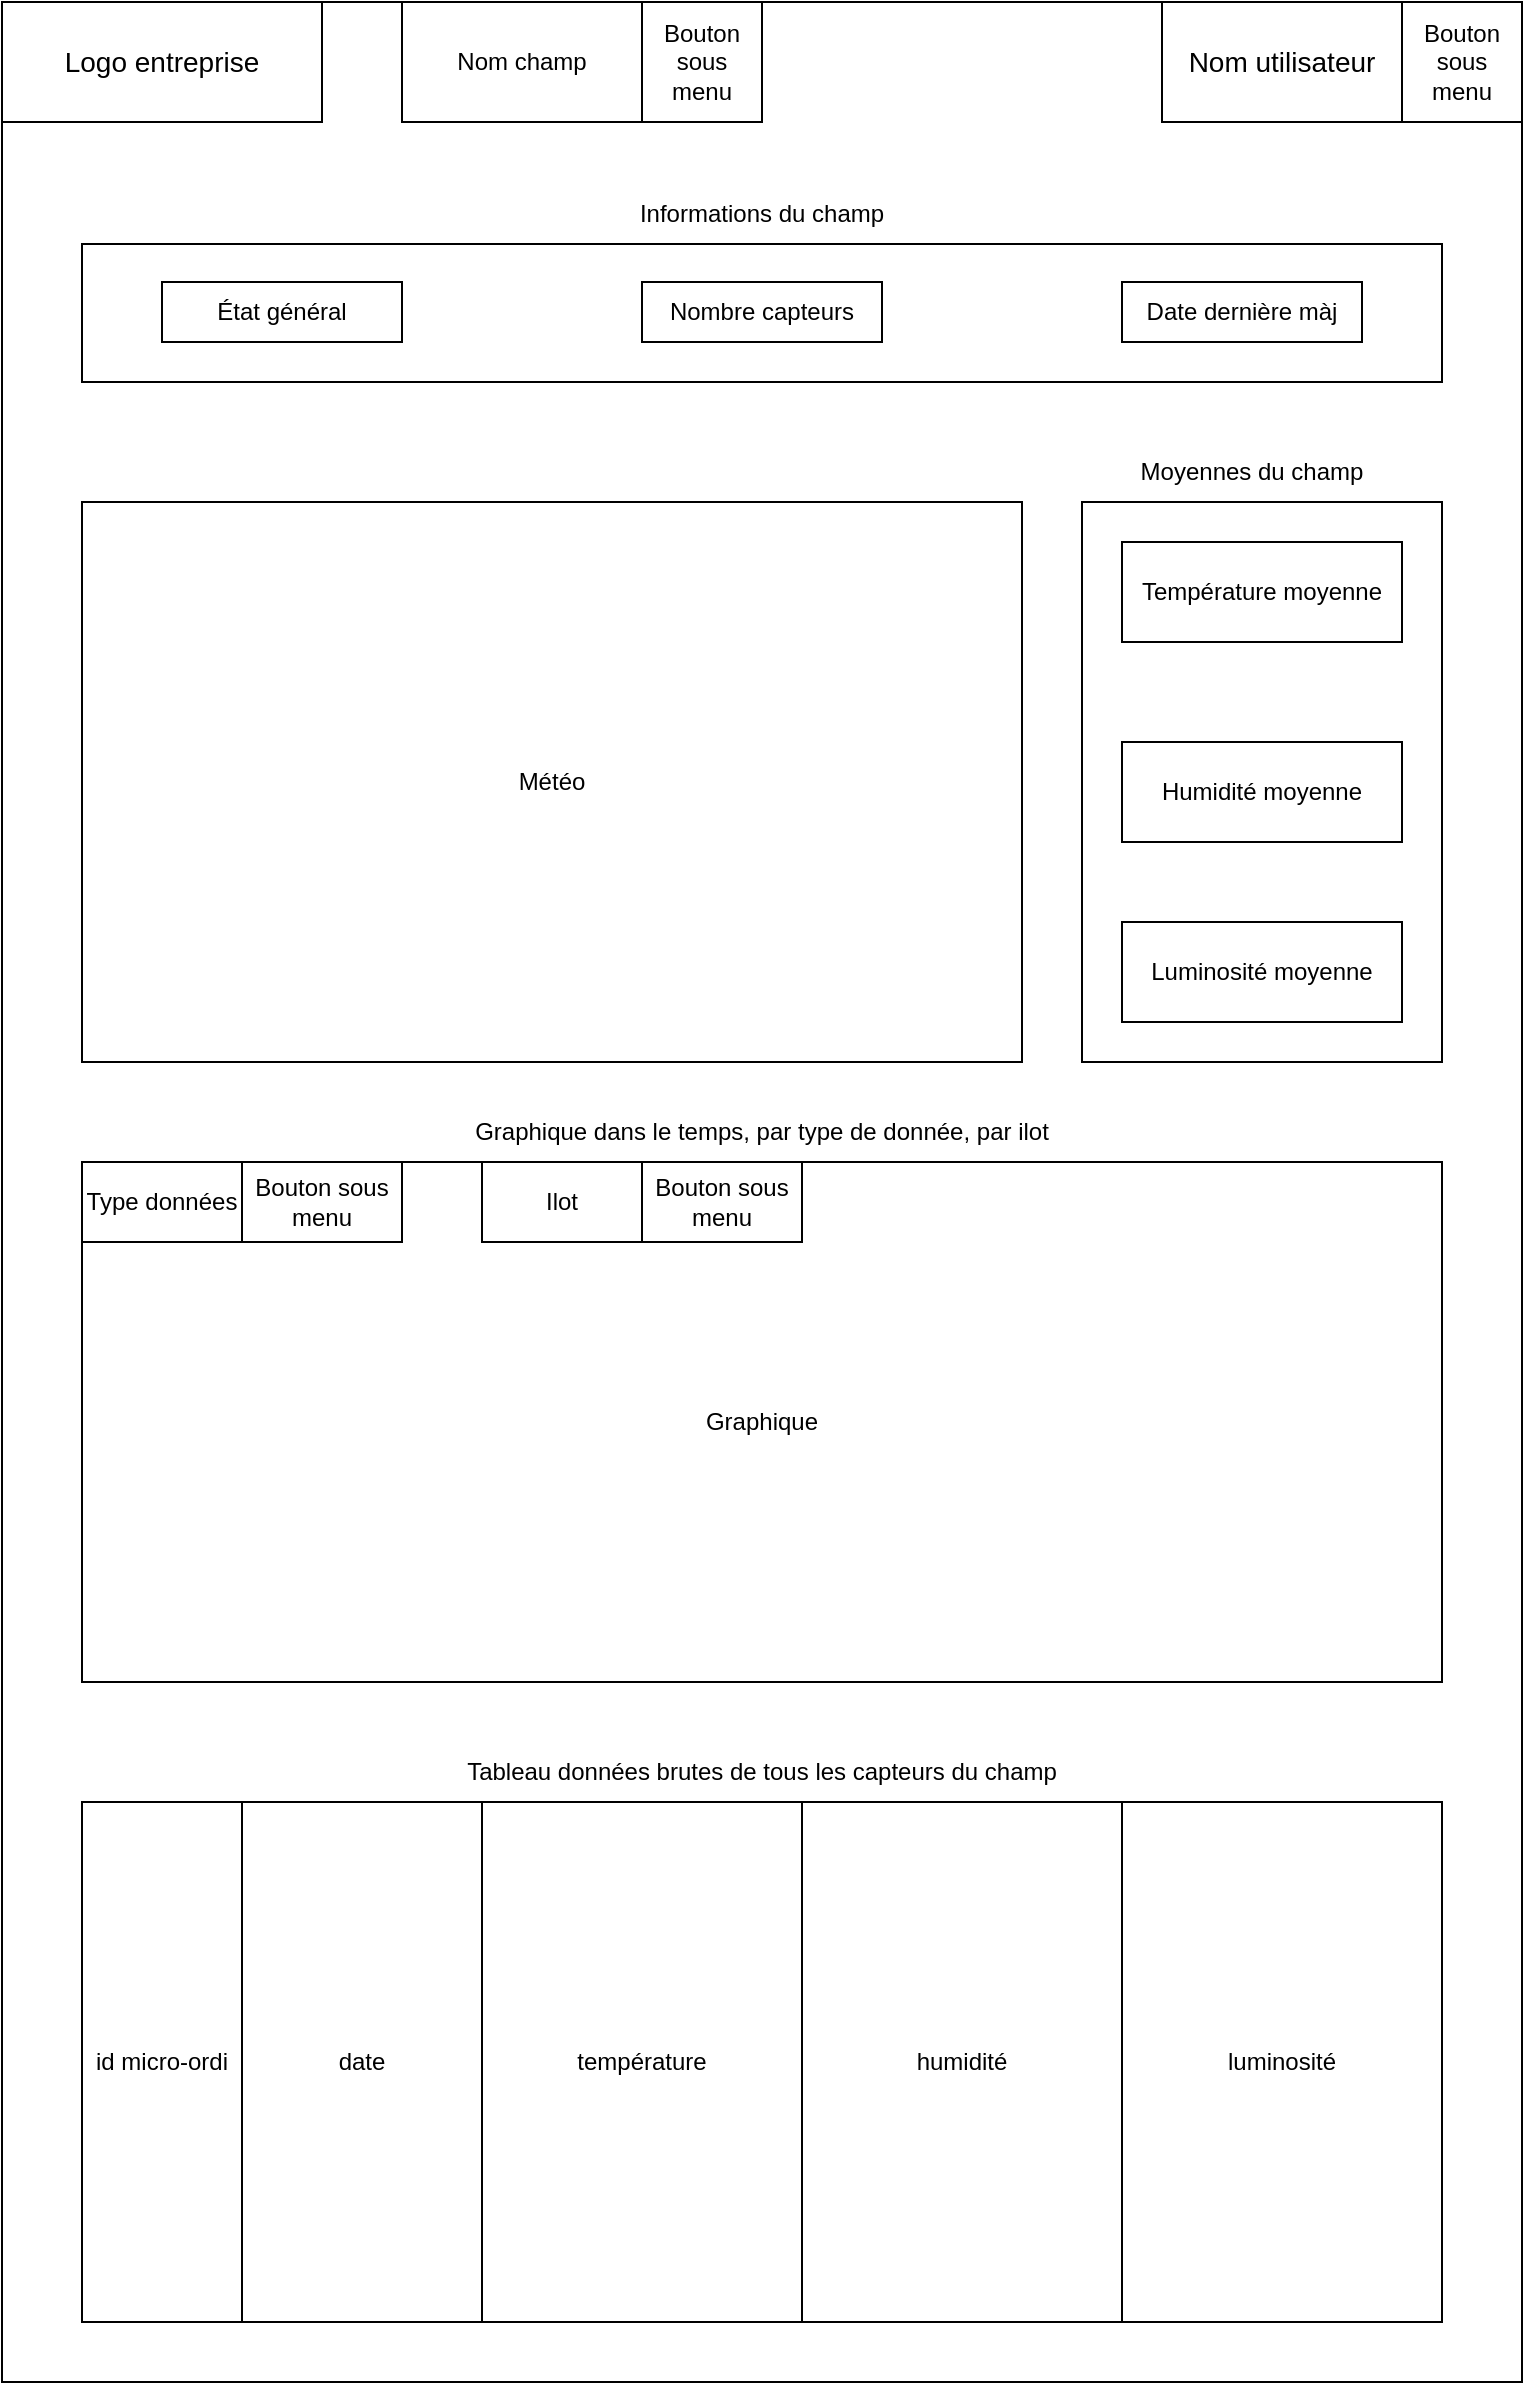 <mxfile version="22.0.6" type="google" pages="3">
  <diagram name="Accueil" id="7ZEV9Vjfd2KppdfyfMuK">
    <mxGraphModel grid="1" page="1" gridSize="10" guides="1" tooltips="1" connect="1" arrows="1" fold="1" pageScale="1" pageWidth="827" pageHeight="1169" math="0" shadow="0">
      <root>
        <mxCell id="cKz3ncilxxWOilHuwU_B-0" />
        <mxCell id="cKz3ncilxxWOilHuwU_B-1" parent="cKz3ncilxxWOilHuwU_B-0" />
        <mxCell id="cKz3ncilxxWOilHuwU_B-2" value="" style="whiteSpace=wrap;html=1;fillColor=none;" vertex="1" parent="cKz3ncilxxWOilHuwU_B-1">
          <mxGeometry x="40" y="40" width="760" height="1190" as="geometry" />
        </mxCell>
        <mxCell id="cKz3ncilxxWOilHuwU_B-3" value="Nom utilisateur" style="rounded=0;whiteSpace=wrap;html=1;fillColor=none;fontSize=14;" vertex="1" parent="cKz3ncilxxWOilHuwU_B-1">
          <mxGeometry x="620" y="40" width="120" height="60" as="geometry" />
        </mxCell>
        <mxCell id="cKz3ncilxxWOilHuwU_B-4" value="Logo entreprise" style="rounded=0;whiteSpace=wrap;html=1;fillColor=none;fontSize=14;" vertex="1" parent="cKz3ncilxxWOilHuwU_B-1">
          <mxGeometry x="40" y="40" width="160" height="60" as="geometry" />
        </mxCell>
        <mxCell id="cKz3ncilxxWOilHuwU_B-7" value="Bouton sous menu" style="rounded=0;whiteSpace=wrap;html=1;fillColor=none;" vertex="1" parent="cKz3ncilxxWOilHuwU_B-1">
          <mxGeometry x="740" y="40" width="60" height="60" as="geometry" />
        </mxCell>
        <mxCell id="cKz3ncilxxWOilHuwU_B-8" value="Nom champ" style="rounded=0;whiteSpace=wrap;html=1;fillColor=none;" vertex="1" parent="cKz3ncilxxWOilHuwU_B-1">
          <mxGeometry x="240" y="40" width="120" height="60" as="geometry" />
        </mxCell>
        <mxCell id="cKz3ncilxxWOilHuwU_B-10" value="Bouton sous menu" style="rounded=0;whiteSpace=wrap;html=1;fillColor=none;" vertex="1" parent="cKz3ncilxxWOilHuwU_B-1">
          <mxGeometry x="360" y="40" width="60" height="60" as="geometry" />
        </mxCell>
        <mxCell id="cKz3ncilxxWOilHuwU_B-12" value="" style="whiteSpace=wrap;html=1;fillColor=none;" vertex="1" parent="cKz3ncilxxWOilHuwU_B-1">
          <mxGeometry x="80" y="161" width="680" height="69" as="geometry" />
        </mxCell>
        <mxCell id="cKz3ncilxxWOilHuwU_B-14" value="État général" style="rounded=0;whiteSpace=wrap;html=1;fillColor=none;" vertex="1" parent="cKz3ncilxxWOilHuwU_B-1">
          <mxGeometry x="120" y="180" width="120" height="30" as="geometry" />
        </mxCell>
        <mxCell id="cKz3ncilxxWOilHuwU_B-15" value="Nombre capteurs" style="rounded=0;whiteSpace=wrap;html=1;fillColor=none;" vertex="1" parent="cKz3ncilxxWOilHuwU_B-1">
          <mxGeometry x="360" y="180" width="120" height="30" as="geometry" />
        </mxCell>
        <mxCell id="cKz3ncilxxWOilHuwU_B-16" value="Date dernière màj" style="rounded=0;whiteSpace=wrap;html=1;fillColor=none;" vertex="1" parent="cKz3ncilxxWOilHuwU_B-1">
          <mxGeometry x="600" y="180" width="120" height="30" as="geometry" />
        </mxCell>
        <mxCell id="cKz3ncilxxWOilHuwU_B-17" value="" style="rounded=0;whiteSpace=wrap;html=1;fillColor=none;" vertex="1" parent="cKz3ncilxxWOilHuwU_B-1">
          <mxGeometry x="580" y="290" width="180" height="280" as="geometry" />
        </mxCell>
        <mxCell id="cKz3ncilxxWOilHuwU_B-21" value="Température moyenne" style="rounded=0;whiteSpace=wrap;html=1;fillColor=none;" vertex="1" parent="cKz3ncilxxWOilHuwU_B-1">
          <mxGeometry x="600" y="310" width="140" height="50" as="geometry" />
        </mxCell>
        <mxCell id="cKz3ncilxxWOilHuwU_B-23" value="Humidité moyenne" style="rounded=0;whiteSpace=wrap;html=1;fillColor=none;" vertex="1" parent="cKz3ncilxxWOilHuwU_B-1">
          <mxGeometry x="600" y="410" width="140" height="50" as="geometry" />
        </mxCell>
        <mxCell id="cKz3ncilxxWOilHuwU_B-24" value="Luminosité moyenne" style="rounded=0;whiteSpace=wrap;html=1;fillColor=none;" vertex="1" parent="cKz3ncilxxWOilHuwU_B-1">
          <mxGeometry x="600" y="500" width="140" height="50" as="geometry" />
        </mxCell>
        <mxCell id="1SLEIiZpFrVUwfodcmDh-3" value="Graphique" style="rounded=0;whiteSpace=wrap;html=1;fillColor=none;" vertex="1" parent="cKz3ncilxxWOilHuwU_B-1">
          <mxGeometry x="80" y="620" width="680" height="260" as="geometry" />
        </mxCell>
        <mxCell id="1SLEIiZpFrVUwfodcmDh-7" value="Type données" style="rounded=0;whiteSpace=wrap;html=1;fillColor=none;" vertex="1" parent="cKz3ncilxxWOilHuwU_B-1">
          <mxGeometry x="80" y="620" width="80" height="40" as="geometry" />
        </mxCell>
        <mxCell id="1SLEIiZpFrVUwfodcmDh-8" value="Bouton sous menu" style="rounded=0;whiteSpace=wrap;html=1;fillColor=none;" vertex="1" parent="cKz3ncilxxWOilHuwU_B-1">
          <mxGeometry x="160" y="620" width="80" height="40" as="geometry" />
        </mxCell>
        <mxCell id="1SLEIiZpFrVUwfodcmDh-11" value="id micro-ordi" style="rounded=0;whiteSpace=wrap;html=1;fillColor=none;" vertex="1" parent="cKz3ncilxxWOilHuwU_B-1">
          <mxGeometry x="80" y="940" width="80" height="260" as="geometry" />
        </mxCell>
        <mxCell id="1SLEIiZpFrVUwfodcmDh-12" value="température" style="rounded=0;whiteSpace=wrap;html=1;fillColor=none;" vertex="1" parent="cKz3ncilxxWOilHuwU_B-1">
          <mxGeometry x="280" y="940" width="160" height="260" as="geometry" />
        </mxCell>
        <mxCell id="1SLEIiZpFrVUwfodcmDh-13" value="humidité" style="rounded=0;whiteSpace=wrap;html=1;fillColor=none;" vertex="1" parent="cKz3ncilxxWOilHuwU_B-1">
          <mxGeometry x="440" y="940" width="160" height="260" as="geometry" />
        </mxCell>
        <mxCell id="1SLEIiZpFrVUwfodcmDh-14" value="luminosité" style="rounded=0;whiteSpace=wrap;html=1;fillColor=none;" vertex="1" parent="cKz3ncilxxWOilHuwU_B-1">
          <mxGeometry x="600" y="940" width="160" height="260" as="geometry" />
        </mxCell>
        <mxCell id="1SLEIiZpFrVUwfodcmDh-15" value="date" style="rounded=0;whiteSpace=wrap;html=1;fillColor=none;" vertex="1" parent="cKz3ncilxxWOilHuwU_B-1">
          <mxGeometry x="160" y="940" width="120" height="260" as="geometry" />
        </mxCell>
        <mxCell id="1SLEIiZpFrVUwfodcmDh-16" value="Tableau données brutes de tous les capteurs du champ" style="text;html=1;strokeColor=none;fillColor=none;align=center;verticalAlign=middle;whiteSpace=wrap;rounded=0;" vertex="1" parent="cKz3ncilxxWOilHuwU_B-1">
          <mxGeometry x="80" y="910" width="680" height="30" as="geometry" />
        </mxCell>
        <mxCell id="IAJj8yYJkTkl2zHRPXqL-0" value="Moyennes du champ" style="text;html=1;strokeColor=none;fillColor=none;align=center;verticalAlign=middle;whiteSpace=wrap;rounded=0;" vertex="1" parent="cKz3ncilxxWOilHuwU_B-1">
          <mxGeometry x="570" y="260" width="190" height="30" as="geometry" />
        </mxCell>
        <mxCell id="rUJMzctjIeRakjCcl_fi-0" value="Graphique dans le temps, par type de donnée, par ilot" style="text;html=1;strokeColor=none;fillColor=none;align=center;verticalAlign=middle;whiteSpace=wrap;rounded=0;" vertex="1" parent="cKz3ncilxxWOilHuwU_B-1">
          <mxGeometry x="80" y="590" width="680" height="30" as="geometry" />
        </mxCell>
        <mxCell id="rUJMzctjIeRakjCcl_fi-2" value="Informations du champ" style="text;html=1;strokeColor=none;fillColor=none;align=center;verticalAlign=middle;whiteSpace=wrap;rounded=0;" vertex="1" parent="cKz3ncilxxWOilHuwU_B-1">
          <mxGeometry x="80" y="131" width="680" height="30" as="geometry" />
        </mxCell>
        <mxCell id="7a1sSvMshBHq4KO2JaLb-0" value="Ilot" style="rounded=0;whiteSpace=wrap;html=1;fillColor=none;" vertex="1" parent="cKz3ncilxxWOilHuwU_B-1">
          <mxGeometry x="280" y="620" width="80" height="40" as="geometry" />
        </mxCell>
        <mxCell id="7a1sSvMshBHq4KO2JaLb-1" value="Bouton sous menu" style="rounded=0;whiteSpace=wrap;html=1;fillColor=none;" vertex="1" parent="cKz3ncilxxWOilHuwU_B-1">
          <mxGeometry x="360" y="620" width="80" height="40" as="geometry" />
        </mxCell>
        <mxCell id="GS_NTY29Pe2BVyM2RTO--0" value="Météo" style="rounded=0;whiteSpace=wrap;html=1;fillColor=none;" vertex="1" parent="cKz3ncilxxWOilHuwU_B-1">
          <mxGeometry x="80" y="290" width="470" height="280" as="geometry" />
        </mxCell>
      </root>
    </mxGraphModel>
  </diagram>
  <diagram name="Accueil sous menu" id="tmu4vSEeshJs7V7SUTKv">
    <mxGraphModel grid="1" page="1" gridSize="10" guides="1" tooltips="1" connect="1" arrows="1" fold="1" pageScale="1" pageWidth="827" pageHeight="1169" math="0" shadow="0">
      <root>
        <mxCell id="Qj7D2qfMKIRdMhCKUyjS-0" />
        <mxCell id="Qj7D2qfMKIRdMhCKUyjS-1" parent="Qj7D2qfMKIRdMhCKUyjS-0" />
        <mxCell id="Qj7D2qfMKIRdMhCKUyjS-2" value="" style="whiteSpace=wrap;html=1;fillColor=none;" vertex="1" parent="Qj7D2qfMKIRdMhCKUyjS-1">
          <mxGeometry x="40" y="40" width="760" height="1190" as="geometry" />
        </mxCell>
        <mxCell id="Qj7D2qfMKIRdMhCKUyjS-3" value="Nom utilisateur" style="rounded=0;whiteSpace=wrap;html=1;fillColor=none;fontSize=14;" vertex="1" parent="Qj7D2qfMKIRdMhCKUyjS-1">
          <mxGeometry x="620" y="40" width="120" height="60" as="geometry" />
        </mxCell>
        <mxCell id="Qj7D2qfMKIRdMhCKUyjS-4" value="Logo entreprise" style="rounded=0;whiteSpace=wrap;html=1;fillColor=none;fontSize=14;" vertex="1" parent="Qj7D2qfMKIRdMhCKUyjS-1">
          <mxGeometry x="40" y="40" width="160" height="60" as="geometry" />
        </mxCell>
        <mxCell id="Qj7D2qfMKIRdMhCKUyjS-6" value="Nom champ" style="rounded=0;whiteSpace=wrap;html=1;fillColor=none;" vertex="1" parent="Qj7D2qfMKIRdMhCKUyjS-1">
          <mxGeometry x="240" y="40" width="120" height="60" as="geometry" />
        </mxCell>
        <mxCell id="Qj7D2qfMKIRdMhCKUyjS-8" value="" style="whiteSpace=wrap;html=1;fillColor=none;" vertex="1" parent="Qj7D2qfMKIRdMhCKUyjS-1">
          <mxGeometry x="80" y="161" width="680" height="69" as="geometry" />
        </mxCell>
        <mxCell id="Qj7D2qfMKIRdMhCKUyjS-9" value="État général" style="rounded=0;whiteSpace=wrap;html=1;fillColor=none;" vertex="1" parent="Qj7D2qfMKIRdMhCKUyjS-1">
          <mxGeometry x="120" y="180" width="120" height="30" as="geometry" />
        </mxCell>
        <mxCell id="Qj7D2qfMKIRdMhCKUyjS-10" value="Nombre capteurs" style="rounded=0;whiteSpace=wrap;html=1;fillColor=none;" vertex="1" parent="Qj7D2qfMKIRdMhCKUyjS-1">
          <mxGeometry x="360" y="180" width="120" height="30" as="geometry" />
        </mxCell>
        <mxCell id="Qj7D2qfMKIRdMhCKUyjS-11" value="Date dernière màj" style="rounded=0;whiteSpace=wrap;html=1;fillColor=none;" vertex="1" parent="Qj7D2qfMKIRdMhCKUyjS-1">
          <mxGeometry x="600" y="180" width="120" height="30" as="geometry" />
        </mxCell>
        <mxCell id="Qj7D2qfMKIRdMhCKUyjS-12" value="" style="rounded=0;whiteSpace=wrap;html=1;fillColor=none;" vertex="1" parent="Qj7D2qfMKIRdMhCKUyjS-1">
          <mxGeometry x="580" y="290" width="180" height="280" as="geometry" />
        </mxCell>
        <mxCell id="Qj7D2qfMKIRdMhCKUyjS-13" value="Température moyenne" style="rounded=0;whiteSpace=wrap;html=1;fillColor=none;" vertex="1" parent="Qj7D2qfMKIRdMhCKUyjS-1">
          <mxGeometry x="600" y="310" width="140" height="50" as="geometry" />
        </mxCell>
        <mxCell id="Qj7D2qfMKIRdMhCKUyjS-14" value="Humidité moyenne" style="rounded=0;whiteSpace=wrap;html=1;fillColor=none;" vertex="1" parent="Qj7D2qfMKIRdMhCKUyjS-1">
          <mxGeometry x="600" y="410" width="140" height="50" as="geometry" />
        </mxCell>
        <mxCell id="Qj7D2qfMKIRdMhCKUyjS-15" value="Luminosité moyenne" style="rounded=0;whiteSpace=wrap;html=1;fillColor=none;" vertex="1" parent="Qj7D2qfMKIRdMhCKUyjS-1">
          <mxGeometry x="600" y="500" width="140" height="50" as="geometry" />
        </mxCell>
        <mxCell id="Qj7D2qfMKIRdMhCKUyjS-16" value="Graphique" style="rounded=0;whiteSpace=wrap;html=1;fillColor=none;" vertex="1" parent="Qj7D2qfMKIRdMhCKUyjS-1">
          <mxGeometry x="80" y="620" width="680" height="260" as="geometry" />
        </mxCell>
        <mxCell id="Qj7D2qfMKIRdMhCKUyjS-17" value="Type données" style="rounded=0;whiteSpace=wrap;html=1;fillColor=none;" vertex="1" parent="Qj7D2qfMKIRdMhCKUyjS-1">
          <mxGeometry x="80" y="620" width="80" height="40" as="geometry" />
        </mxCell>
        <mxCell id="Qj7D2qfMKIRdMhCKUyjS-19" value="id micro-ordi" style="rounded=0;whiteSpace=wrap;html=1;fillColor=none;" vertex="1" parent="Qj7D2qfMKIRdMhCKUyjS-1">
          <mxGeometry x="80" y="940" width="80" height="260" as="geometry" />
        </mxCell>
        <mxCell id="Qj7D2qfMKIRdMhCKUyjS-20" value="température" style="rounded=0;whiteSpace=wrap;html=1;fillColor=none;" vertex="1" parent="Qj7D2qfMKIRdMhCKUyjS-1">
          <mxGeometry x="280" y="940" width="160" height="260" as="geometry" />
        </mxCell>
        <mxCell id="Qj7D2qfMKIRdMhCKUyjS-21" value="humidité" style="rounded=0;whiteSpace=wrap;html=1;fillColor=none;" vertex="1" parent="Qj7D2qfMKIRdMhCKUyjS-1">
          <mxGeometry x="440" y="940" width="160" height="260" as="geometry" />
        </mxCell>
        <mxCell id="Qj7D2qfMKIRdMhCKUyjS-22" value="luminosité" style="rounded=0;whiteSpace=wrap;html=1;fillColor=none;" vertex="1" parent="Qj7D2qfMKIRdMhCKUyjS-1">
          <mxGeometry x="600" y="940" width="160" height="260" as="geometry" />
        </mxCell>
        <mxCell id="Qj7D2qfMKIRdMhCKUyjS-23" value="date" style="rounded=0;whiteSpace=wrap;html=1;fillColor=none;" vertex="1" parent="Qj7D2qfMKIRdMhCKUyjS-1">
          <mxGeometry x="160" y="940" width="120" height="260" as="geometry" />
        </mxCell>
        <mxCell id="Qj7D2qfMKIRdMhCKUyjS-24" value="Tableau données brutes de tous les capteurs du champ" style="text;html=1;strokeColor=none;fillColor=none;align=center;verticalAlign=middle;whiteSpace=wrap;rounded=0;" vertex="1" parent="Qj7D2qfMKIRdMhCKUyjS-1">
          <mxGeometry x="80" y="910" width="680" height="30" as="geometry" />
        </mxCell>
        <mxCell id="Qj7D2qfMKIRdMhCKUyjS-25" value="Moyennes du champ" style="text;html=1;strokeColor=none;fillColor=none;align=center;verticalAlign=middle;whiteSpace=wrap;rounded=0;" vertex="1" parent="Qj7D2qfMKIRdMhCKUyjS-1">
          <mxGeometry x="570" y="260" width="190" height="30" as="geometry" />
        </mxCell>
        <mxCell id="Qj7D2qfMKIRdMhCKUyjS-26" value="Graphique dans le temps, par type de donnée, par ilot" style="text;html=1;strokeColor=none;fillColor=none;align=center;verticalAlign=middle;whiteSpace=wrap;rounded=0;" vertex="1" parent="Qj7D2qfMKIRdMhCKUyjS-1">
          <mxGeometry x="80" y="590" width="680" height="30" as="geometry" />
        </mxCell>
        <mxCell id="Qj7D2qfMKIRdMhCKUyjS-27" value="Informations du champ" style="text;html=1;strokeColor=none;fillColor=none;align=center;verticalAlign=middle;whiteSpace=wrap;rounded=0;" vertex="1" parent="Qj7D2qfMKIRdMhCKUyjS-1">
          <mxGeometry x="80" y="131" width="680" height="30" as="geometry" />
        </mxCell>
        <mxCell id="Qj7D2qfMKIRdMhCKUyjS-28" value="Ilot" style="rounded=0;whiteSpace=wrap;html=1;fillColor=none;" vertex="1" parent="Qj7D2qfMKIRdMhCKUyjS-1">
          <mxGeometry x="280" y="620" width="80" height="40" as="geometry" />
        </mxCell>
        <mxCell id="Qj7D2qfMKIRdMhCKUyjS-30" value="Météo" style="rounded=0;whiteSpace=wrap;html=1;fillColor=none;" vertex="1" parent="Qj7D2qfMKIRdMhCKUyjS-1">
          <mxGeometry x="80" y="290" width="470" height="280" as="geometry" />
        </mxCell>
        <mxCell id="dLGVxdsD6J9MALE_tGq3-0" style="edgeStyle=orthogonalEdgeStyle;rounded=0;orthogonalLoop=1;jettySize=auto;html=1;entryX=1;entryY=0.5;entryDx=0;entryDy=0;fillColor=#ffe6cc;strokeColor=#d79b00;" edge="1" parent="Qj7D2qfMKIRdMhCKUyjS-1" source="dLGVxdsD6J9MALE_tGq3-1" target="dLGVxdsD6J9MALE_tGq3-2">
          <mxGeometry relative="1" as="geometry">
            <Array as="points">
              <mxPoint x="430" y="70" />
              <mxPoint x="430" y="140" />
            </Array>
          </mxGeometry>
        </mxCell>
        <mxCell id="dLGVxdsD6J9MALE_tGq3-1" value="Bouton sous menu" style="rounded=0;whiteSpace=wrap;html=1;fillColor=#ffe6cc;strokeColor=#d79b00;" vertex="1" parent="Qj7D2qfMKIRdMhCKUyjS-1">
          <mxGeometry x="360" y="40" width="60" height="60" as="geometry" />
        </mxCell>
        <mxCell id="dLGVxdsD6J9MALE_tGq3-2" value="Listes des champs" style="rounded=0;whiteSpace=wrap;html=1;fillColor=#ffe6cc;strokeColor=#d79b00;" vertex="1" parent="Qj7D2qfMKIRdMhCKUyjS-1">
          <mxGeometry x="240" y="100" width="180" height="80" as="geometry" />
        </mxCell>
        <mxCell id="kB8asWE29U0bPemeViX5-3" style="edgeStyle=orthogonalEdgeStyle;rounded=0;orthogonalLoop=1;jettySize=auto;html=1;entryX=1;entryY=0.5;entryDx=0;entryDy=0;fillColor=#d5e8d4;strokeColor=#82b366;" edge="1" parent="Qj7D2qfMKIRdMhCKUyjS-1" source="kB8asWE29U0bPemeViX5-4" target="kB8asWE29U0bPemeViX5-5">
          <mxGeometry relative="1" as="geometry">
            <Array as="points">
              <mxPoint x="810" y="70" />
              <mxPoint x="810" y="140" />
            </Array>
          </mxGeometry>
        </mxCell>
        <mxCell id="kB8asWE29U0bPemeViX5-4" value="Bouton sous menu" style="rounded=0;whiteSpace=wrap;html=1;fillColor=#d5e8d4;strokeColor=#82b366;" vertex="1" parent="Qj7D2qfMKIRdMhCKUyjS-1">
          <mxGeometry x="740" y="40" width="60" height="60" as="geometry" />
        </mxCell>
        <mxCell id="kB8asWE29U0bPemeViX5-5" value="Liste des options (paramètres du compte, &amp;nbsp;déconnexion, ...)" style="rounded=0;whiteSpace=wrap;html=1;fillColor=#d5e8d4;strokeColor=#82b366;" vertex="1" parent="Qj7D2qfMKIRdMhCKUyjS-1">
          <mxGeometry x="620" y="100" width="180" height="80" as="geometry" />
        </mxCell>
        <mxCell id="ltD6_3chZRTeQn9HBEuD-0" style="edgeStyle=orthogonalEdgeStyle;rounded=0;orthogonalLoop=1;jettySize=auto;html=1;entryX=1;entryY=0.5;entryDx=0;entryDy=0;exitX=1;exitY=0.5;exitDx=0;exitDy=0;fillColor=#e1d5e7;strokeColor=#9673a6;" edge="1" parent="Qj7D2qfMKIRdMhCKUyjS-1" source="ltD6_3chZRTeQn9HBEuD-1" target="ltD6_3chZRTeQn9HBEuD-2">
          <mxGeometry relative="1" as="geometry">
            <Array as="points">
              <mxPoint x="250" y="640" />
              <mxPoint x="250" y="700" />
            </Array>
          </mxGeometry>
        </mxCell>
        <mxCell id="ltD6_3chZRTeQn9HBEuD-1" value="Bouton sous menu" style="rounded=0;whiteSpace=wrap;html=1;fillColor=#e1d5e7;strokeColor=#9673a6;" vertex="1" parent="Qj7D2qfMKIRdMhCKUyjS-1">
          <mxGeometry x="160" y="620" width="80" height="40" as="geometry" />
        </mxCell>
        <mxCell id="ltD6_3chZRTeQn9HBEuD-2" value="Listes des types" style="rounded=0;whiteSpace=wrap;html=1;fillColor=#e1d5e7;strokeColor=#9673a6;" vertex="1" parent="Qj7D2qfMKIRdMhCKUyjS-1">
          <mxGeometry x="80" y="660" width="160" height="80" as="geometry" />
        </mxCell>
        <mxCell id="wasbKr96TUDwknUjY86C-0" style="edgeStyle=orthogonalEdgeStyle;rounded=0;orthogonalLoop=1;jettySize=auto;html=1;entryX=1;entryY=0.5;entryDx=0;entryDy=0;fillColor=#dae8fc;strokeColor=#6c8ebf;" edge="1" parent="Qj7D2qfMKIRdMhCKUyjS-1" source="wasbKr96TUDwknUjY86C-1" target="wasbKr96TUDwknUjY86C-2">
          <mxGeometry relative="1" as="geometry">
            <Array as="points">
              <mxPoint x="450" y="640" />
              <mxPoint x="450" y="700" />
            </Array>
          </mxGeometry>
        </mxCell>
        <mxCell id="wasbKr96TUDwknUjY86C-1" value="Bouton sous menu" style="rounded=0;whiteSpace=wrap;html=1;fillColor=#dae8fc;strokeColor=#6c8ebf;" vertex="1" parent="Qj7D2qfMKIRdMhCKUyjS-1">
          <mxGeometry x="360" y="620" width="80" height="40" as="geometry" />
        </mxCell>
        <mxCell id="wasbKr96TUDwknUjY86C-2" value="Listes des ilots" style="rounded=0;whiteSpace=wrap;html=1;fillColor=#dae8fc;strokeColor=#6c8ebf;" vertex="1" parent="Qj7D2qfMKIRdMhCKUyjS-1">
          <mxGeometry x="280" y="660" width="160" height="80" as="geometry" />
        </mxCell>
      </root>
    </mxGraphModel>
  </diagram>
  <diagram id="Om5ptAcHjjDWLvnU1ivk" name="Utilisateur">
    <mxGraphModel grid="1" page="1" gridSize="10" guides="1" tooltips="1" connect="1" arrows="1" fold="1" pageScale="1" pageWidth="827" pageHeight="1169" math="0" shadow="0">
      <root>
        <mxCell id="0" />
        <mxCell id="1" parent="0" />
        <mxCell id="7VdNeY2tYOE2gnfDvSzr-16" value="" style="whiteSpace=wrap;html=1;aspect=fixed;fillColor=none;" vertex="1" parent="1">
          <mxGeometry x="1480" y="290" width="119" height="119" as="geometry" />
        </mxCell>
        <mxCell id="7VdNeY2tYOE2gnfDvSzr-1" value="" style="whiteSpace=wrap;html=1;fillColor=none;" vertex="1" parent="1">
          <mxGeometry x="920" y="40" width="760" height="580" as="geometry" />
        </mxCell>
        <mxCell id="7VdNeY2tYOE2gnfDvSzr-22" value="" style="rounded=0;whiteSpace=wrap;html=1;fillColor=none;" vertex="1" parent="1">
          <mxGeometry x="970" y="260" width="360" height="260.5" as="geometry" />
        </mxCell>
        <mxCell id="7VdNeY2tYOE2gnfDvSzr-2" value="Nom utilisateur" style="rounded=0;whiteSpace=wrap;html=1;fillColor=none;fontSize=14;" vertex="1" parent="1">
          <mxGeometry x="1500" y="40" width="120" height="60" as="geometry" />
        </mxCell>
        <mxCell id="7VdNeY2tYOE2gnfDvSzr-3" value="Logo entreprise" style="rounded=0;whiteSpace=wrap;html=1;fillColor=none;fontSize=14;" vertex="1" parent="1">
          <mxGeometry x="920" y="40" width="160" height="60" as="geometry" />
        </mxCell>
        <mxCell id="7VdNeY2tYOE2gnfDvSzr-4" value="Bouton sous menu" style="rounded=0;whiteSpace=wrap;html=1;fillColor=none;" vertex="1" parent="1">
          <mxGeometry x="1620" y="40" width="60" height="60" as="geometry" />
        </mxCell>
        <mxCell id="7VdNeY2tYOE2gnfDvSzr-5" value="Nom champ" style="rounded=0;whiteSpace=wrap;html=1;fillColor=none;" vertex="1" parent="1">
          <mxGeometry x="1120" y="40" width="120" height="60" as="geometry" />
        </mxCell>
        <mxCell id="7VdNeY2tYOE2gnfDvSzr-6" value="Bouton sous menu" style="rounded=0;whiteSpace=wrap;html=1;fillColor=none;" vertex="1" parent="1">
          <mxGeometry x="1240" y="40" width="60" height="60" as="geometry" />
        </mxCell>
        <mxCell id="7VdNeY2tYOE2gnfDvSzr-7" value="Jean" style="rounded=0;whiteSpace=wrap;html=1;fillColor=none;fontSize=14;" vertex="1" parent="1">
          <mxGeometry x="1160" y="290" width="140" height="40" as="geometry" />
        </mxCell>
        <mxCell id="7VdNeY2tYOE2gnfDvSzr-8" value="&lt;font style=&quot;font-size: 14px;&quot;&gt;Prénom :&lt;/font&gt;" style="text;html=1;strokeColor=none;fillColor=none;align=left;verticalAlign=middle;whiteSpace=wrap;rounded=0;" vertex="1" parent="1">
          <mxGeometry x="1000" y="290" width="160" height="40" as="geometry" />
        </mxCell>
        <mxCell id="7VdNeY2tYOE2gnfDvSzr-9" value="&lt;font style=&quot;font-size: 14px;&quot;&gt;Nom :&lt;/font&gt;" style="text;html=1;strokeColor=none;fillColor=none;align=left;verticalAlign=middle;whiteSpace=wrap;rounded=0;" vertex="1" parent="1">
          <mxGeometry x="1000" y="331" width="160" height="40" as="geometry" />
        </mxCell>
        <mxCell id="7VdNeY2tYOE2gnfDvSzr-10" value="Michel" style="rounded=0;whiteSpace=wrap;html=1;fillColor=none;fontSize=14;" vertex="1" parent="1">
          <mxGeometry x="1160" y="330" width="140" height="40" as="geometry" />
        </mxCell>
        <mxCell id="7VdNeY2tYOE2gnfDvSzr-11" value="&lt;span style=&quot;font-size: 14px;&quot;&gt;Courriel :&lt;/span&gt;" style="text;html=1;strokeColor=none;fillColor=none;align=left;verticalAlign=middle;whiteSpace=wrap;rounded=0;" vertex="1" parent="1">
          <mxGeometry x="1000" y="389.75" width="160" height="40" as="geometry" />
        </mxCell>
        <mxCell id="7VdNeY2tYOE2gnfDvSzr-12" value="adb@xyz.com" style="rounded=0;whiteSpace=wrap;html=1;fillColor=none;fontSize=14;" vertex="1" parent="1">
          <mxGeometry x="1160" y="389.75" width="140" height="40" as="geometry" />
        </mxCell>
        <mxCell id="7VdNeY2tYOE2gnfDvSzr-13" value="&lt;span style=&quot;font-size: 14px;&quot;&gt;Mot de passe :&lt;/span&gt;" style="text;html=1;strokeColor=none;fillColor=none;align=left;verticalAlign=middle;whiteSpace=wrap;rounded=0;" vertex="1" parent="1">
          <mxGeometry x="1000" y="449" width="160" height="40" as="geometry" />
        </mxCell>
        <mxCell id="7VdNeY2tYOE2gnfDvSzr-14" value="Modifier" style="rounded=0;whiteSpace=wrap;html=1;fillColor=none;fontSize=14;" vertex="1" parent="1">
          <mxGeometry x="1160" y="449" width="140" height="40" as="geometry" />
        </mxCell>
        <mxCell id="7VdNeY2tYOE2gnfDvSzr-15" value="" style="shape=actor;whiteSpace=wrap;html=1;verticalAlign=top;fillColor=none;" vertex="1" parent="1">
          <mxGeometry x="1499.5" y="319" width="80" height="90" as="geometry" />
        </mxCell>
        <mxCell id="7VdNeY2tYOE2gnfDvSzr-17" value="Changer la photo de profils" style="text;html=1;strokeColor=default;fillColor=none;align=center;verticalAlign=middle;whiteSpace=wrap;rounded=0;fontSize=14;" vertex="1" parent="1">
          <mxGeometry x="1480" y="420" width="120" height="40" as="geometry" />
        </mxCell>
        <mxCell id="7VdNeY2tYOE2gnfDvSzr-18" value="Rechercher" style="rounded=0;whiteSpace=wrap;html=1;fillColor=none;fontSize=14;" vertex="1" parent="1">
          <mxGeometry x="1420" y="161" width="100" height="39" as="geometry" />
        </mxCell>
        <mxCell id="7VdNeY2tYOE2gnfDvSzr-19" value="..." style="rounded=0;whiteSpace=wrap;html=1;fillColor=none;fontSize=14;" vertex="1" parent="1">
          <mxGeometry x="1080" y="161" width="340" height="39" as="geometry" />
        </mxCell>
        <mxCell id="7VdNeY2tYOE2gnfDvSzr-20" value="Enregistrer les modifications" style="rounded=0;whiteSpace=wrap;html=1;fillColor=none;fontSize=14;" vertex="1" parent="1">
          <mxGeometry x="1240" y="556" width="200" height="39" as="geometry" />
        </mxCell>
      </root>
    </mxGraphModel>
  </diagram>
</mxfile>
